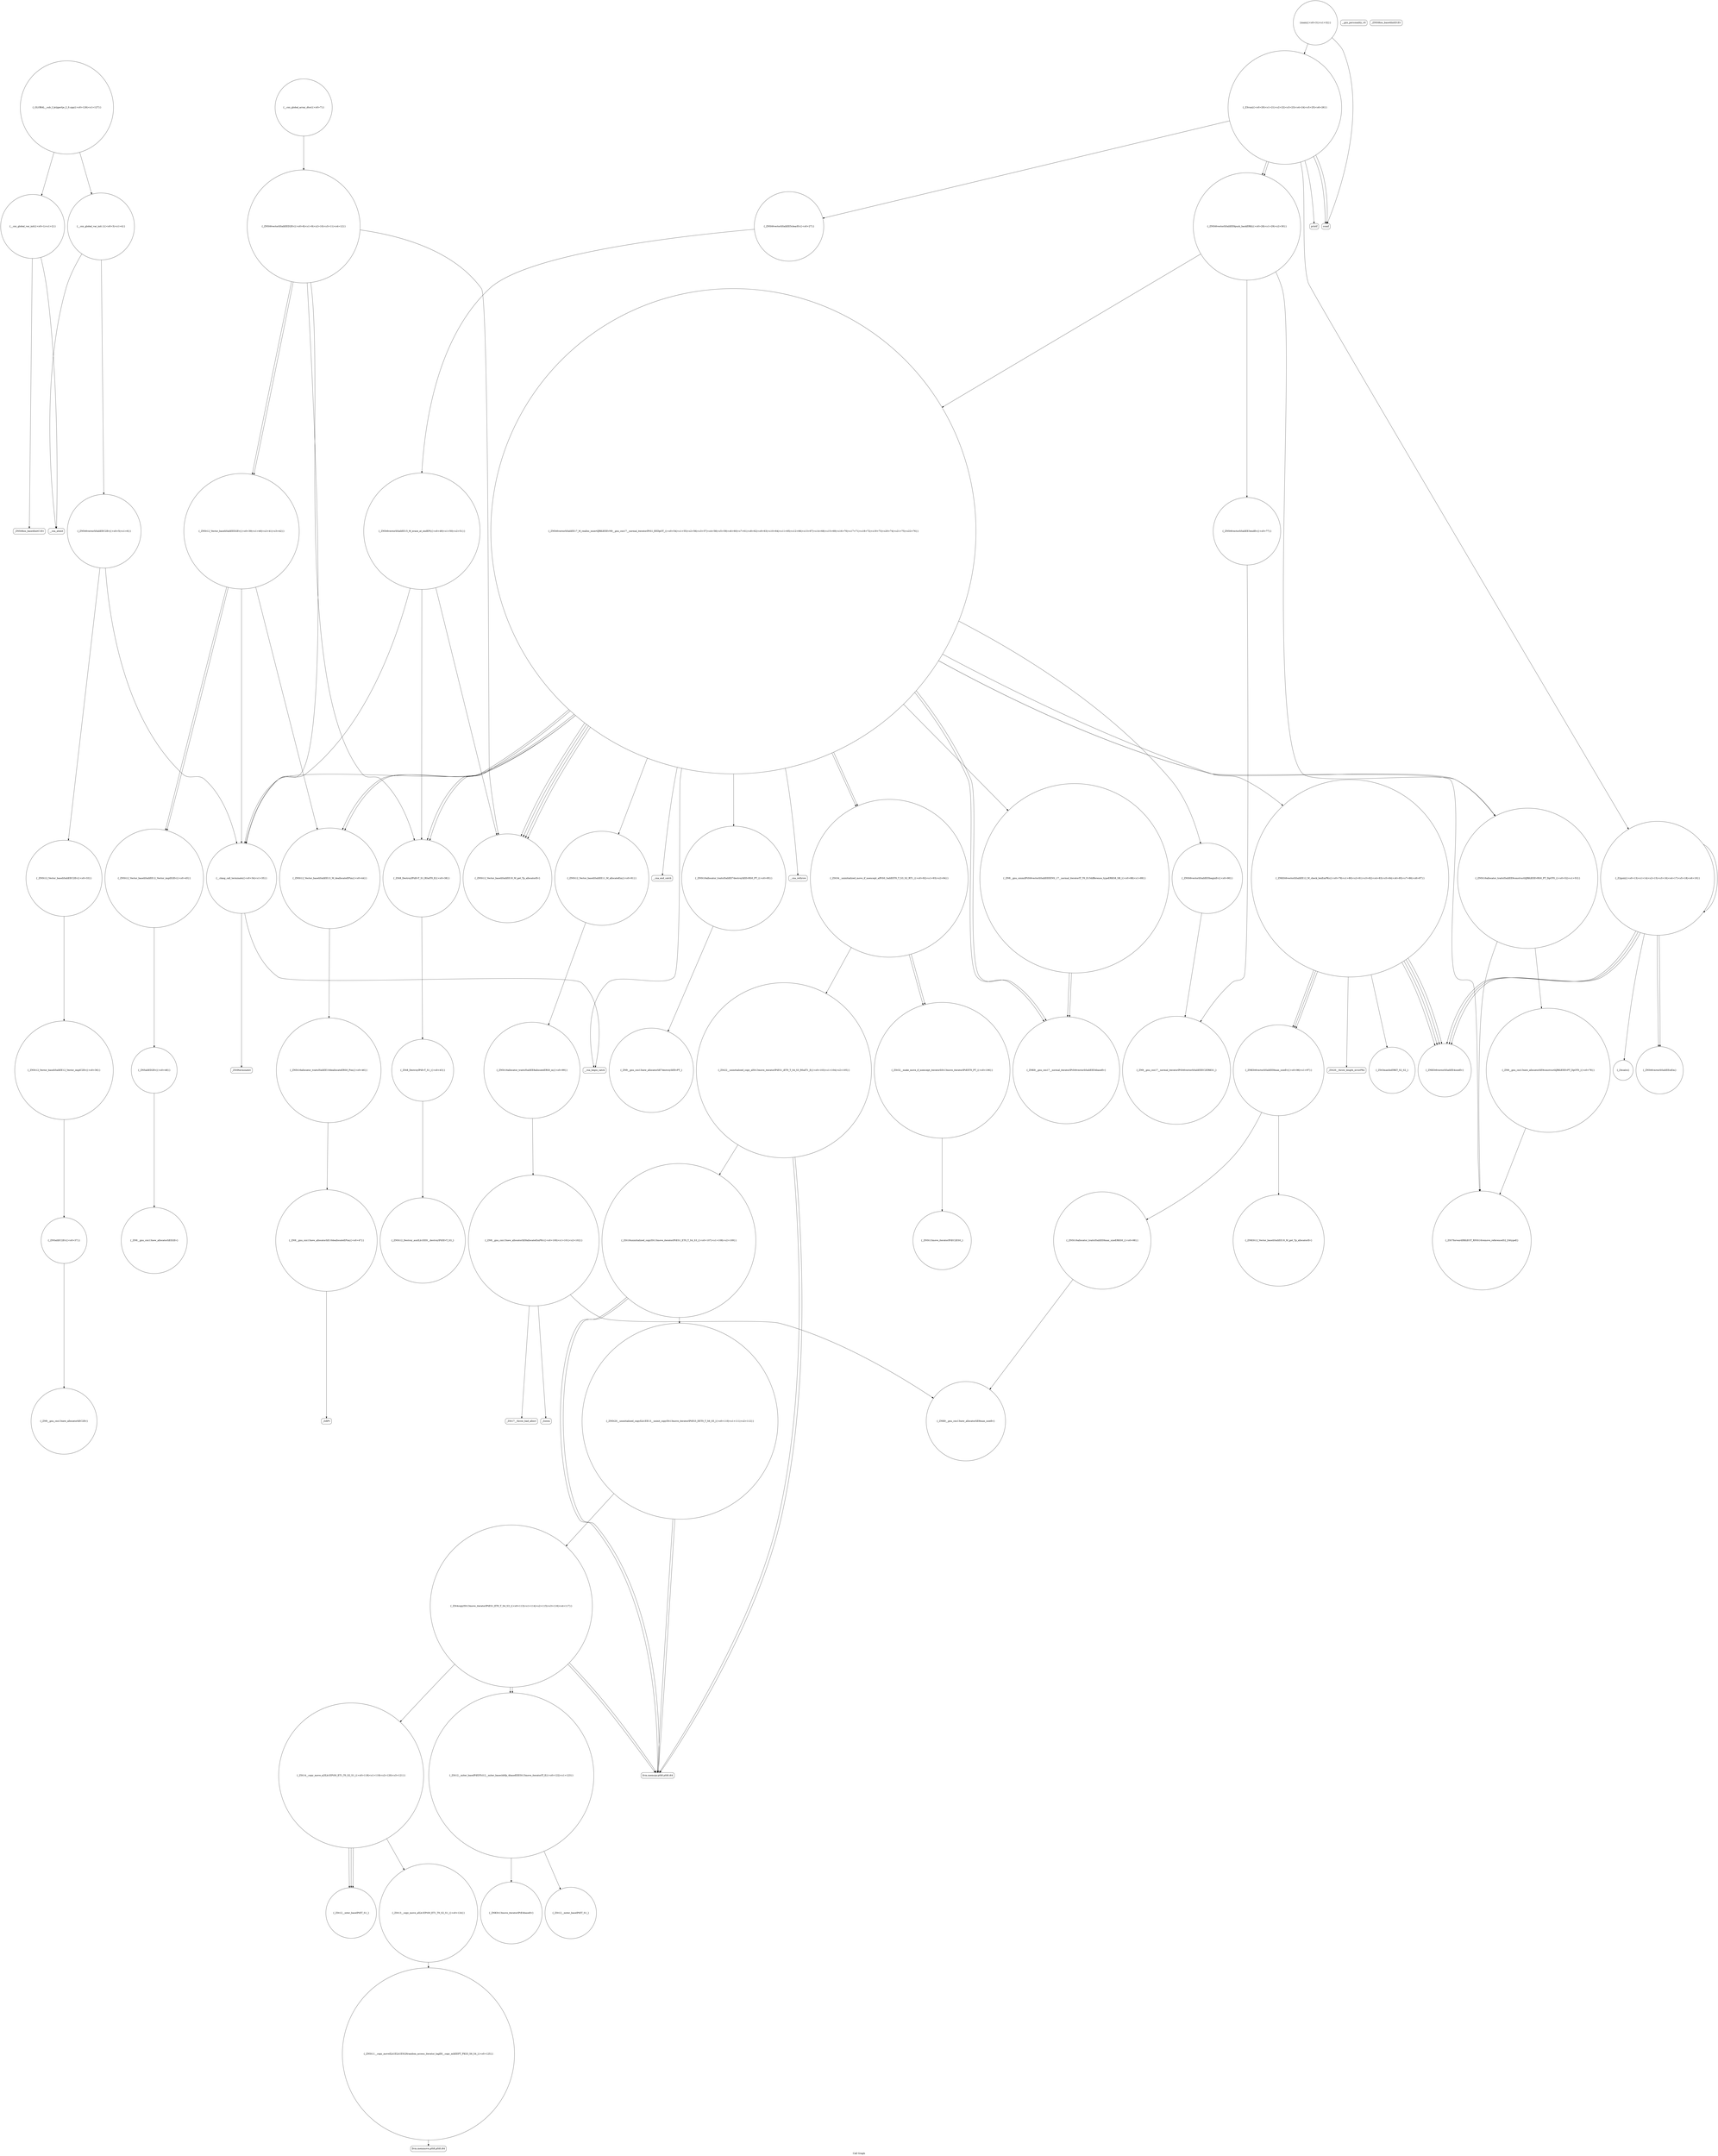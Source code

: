 digraph "Call Graph" {
	label="Call Graph";

	Node0x55f65817cc60 [shape=record,shape=circle,label="{__cxx_global_var_init|{<s0>1|<s1>2}}"];
	Node0x55f65817cc60:s0 -> Node0x55f65817cce0[color=black];
	Node0x55f65817cc60:s1 -> Node0x55f65817cde0[color=black];
	Node0x55f65817e2e0 [shape=record,shape=circle,label="{_ZN9__gnu_cxxmiIPiSt6vectorIiSaIiEEEENS_17__normal_iteratorIT_T0_E15difference_typeERKS8_SB_|{<s0>88|<s1>89}}"];
	Node0x55f65817e2e0:s0 -> Node0x55f65817f500[color=black];
	Node0x55f65817e2e0:s1 -> Node0x55f65817f500[color=black];
	Node0x55f65817cfe0 [shape=record,shape=circle,label="{_ZNSt6vectorIiSaIiEED2Ev|{<s0>8|<s1>9|<s2>10|<s3>11|<s4>12}}"];
	Node0x55f65817cfe0:s0 -> Node0x55f65817d9e0[color=black];
	Node0x55f65817cfe0:s1 -> Node0x55f65817d960[color=black];
	Node0x55f65817cfe0:s2 -> Node0x55f65817da60[color=black];
	Node0x55f65817cfe0:s3 -> Node0x55f65817da60[color=black];
	Node0x55f65817cfe0:s4 -> Node0x55f65817d660[color=black];
	Node0x55f65817f680 [shape=record,shape=Mrecord,label="{__cxa_end_catch}"];
	Node0x55f65817d360 [shape=record,shape=circle,label="{_ZNSt6vectorIiSaIiEE5clearEv|{<s0>27}}"];
	Node0x55f65817d360:s0 -> Node0x55f65817df60[color=black];
	Node0x55f65817fa00 [shape=record,shape=circle,label="{_ZN9__gnu_cxx17__normal_iteratorIPiSt6vectorIiSaIiEEEC2ERKS1_}"];
	Node0x55f65817d6e0 [shape=record,shape=Mrecord,label="{__cxa_begin_catch}"];
	Node0x55f65817fd80 [shape=record,shape=circle,label="{_ZSt18uninitialized_copyISt13move_iteratorIPiES1_ET0_T_S4_S3_|{<s0>107|<s1>108|<s2>109}}"];
	Node0x55f65817fd80:s0 -> Node0x55f65817fe00[color=black];
	Node0x55f65817fd80:s1 -> Node0x55f65817fe00[color=black];
	Node0x55f65817fd80:s2 -> Node0x55f65817fe80[color=black];
	Node0x55f65817da60 [shape=record,shape=circle,label="{_ZNSt12_Vector_baseIiSaIiEED2Ev|{<s0>39|<s1>40|<s2>41|<s3>42}}"];
	Node0x55f65817da60:s0 -> Node0x55f65817dbe0[color=black];
	Node0x55f65817da60:s1 -> Node0x55f65817dc60[color=black];
	Node0x55f65817da60:s2 -> Node0x55f65817dc60[color=black];
	Node0x55f65817da60:s3 -> Node0x55f65817d660[color=black];
	Node0x55f658180100 [shape=record,shape=circle,label="{_ZSt12__niter_baseIPiET_S1_}"];
	Node0x55f65817dde0 [shape=record,shape=Mrecord,label="{_ZdlPv}"];
	Node0x55f658180480 [shape=record,shape=circle,label="{_GLOBAL__sub_I_krijgertje_2_0.cpp|{<s0>126|<s1>127}}"];
	Node0x55f658180480:s0 -> Node0x55f65817cc60[color=black];
	Node0x55f658180480:s1 -> Node0x55f65817ce60[color=black];
	Node0x55f65817e160 [shape=record,shape=circle,label="{_ZN9__gnu_cxx13new_allocatorIiE9constructIiJRKiEEEvPT_DpOT0_|{<s0>78}}"];
	Node0x55f65817e160:s0 -> Node0x55f65817e1e0[color=black];
	Node0x55f65817ce60 [shape=record,shape=circle,label="{__cxx_global_var_init.1|{<s0>3|<s1>4}}"];
	Node0x55f65817ce60:s0 -> Node0x55f65817cee0[color=black];
	Node0x55f65817ce60:s1 -> Node0x55f65817cde0[color=black];
	Node0x55f65817f500 [shape=record,shape=circle,label="{_ZNK9__gnu_cxx17__normal_iteratorIPiSt6vectorIiSaIiEEE4baseEv}"];
	Node0x55f65817d1e0 [shape=record,shape=circle,label="{_ZNSt6vectorIiSaIiEEixEm}"];
	Node0x55f65817f880 [shape=record,shape=circle,label="{_ZNSt16allocator_traitsISaIiEE8max_sizeERKS0_|{<s0>98}}"];
	Node0x55f65817f880:s0 -> Node0x55f65817f980[color=black];
	Node0x55f65817d560 [shape=record,shape=circle,label="{_ZNSt12_Vector_baseIiSaIiEEC2Ev|{<s0>33}}"];
	Node0x55f65817d560:s0 -> Node0x55f65817d7e0[color=black];
	Node0x55f65817fc00 [shape=record,shape=Mrecord,label="{_Znwm}"];
	Node0x55f65817d8e0 [shape=record,shape=circle,label="{_ZN9__gnu_cxx13new_allocatorIiEC2Ev}"];
	Node0x55f65817ff80 [shape=record,shape=circle,label="{_ZSt14__copy_move_a2ILb1EPiS0_ET1_T0_S2_S1_|{<s0>118|<s1>119|<s2>120|<s3>121}}"];
	Node0x55f65817ff80:s0 -> Node0x55f658180100[color=black];
	Node0x55f65817ff80:s1 -> Node0x55f658180100[color=black];
	Node0x55f65817ff80:s2 -> Node0x55f658180100[color=black];
	Node0x55f65817ff80:s3 -> Node0x55f658180080[color=black];
	Node0x55f65817dc60 [shape=record,shape=circle,label="{_ZNSt12_Vector_baseIiSaIiEE12_Vector_implD2Ev|{<s0>45}}"];
	Node0x55f65817dc60:s0 -> Node0x55f65817de60[color=black];
	Node0x55f658180300 [shape=record,shape=circle,label="{_ZNKSt13move_iteratorIPiE4baseEv}"];
	Node0x55f65817dfe0 [shape=record,shape=circle,label="{_ZNSt16allocator_traitsISaIiEE9constructIiJRKiEEEvRS0_PT_DpOT0_|{<s0>52|<s1>53}}"];
	Node0x55f65817dfe0:s0 -> Node0x55f65817e1e0[color=black];
	Node0x55f65817dfe0:s1 -> Node0x55f65817e160[color=black];
	Node0x55f65817cce0 [shape=record,shape=Mrecord,label="{_ZNSt8ios_base4InitC1Ev}"];
	Node0x55f65817e360 [shape=record,shape=circle,label="{_ZNSt6vectorIiSaIiEE5beginEv|{<s0>90}}"];
	Node0x55f65817e360:s0 -> Node0x55f65817fa00[color=black];
	Node0x55f65817d060 [shape=record,shape=circle,label="{_Z4calcii}"];
	Node0x55f65817f700 [shape=record,shape=circle,label="{_ZNKSt6vectorIiSaIiEE8max_sizeEv|{<s0>96|<s1>97}}"];
	Node0x55f65817f700:s0 -> Node0x55f65817f900[color=black];
	Node0x55f65817f700:s1 -> Node0x55f65817f880[color=black];
	Node0x55f65817d3e0 [shape=record,shape=circle,label="{_ZNSt6vectorIiSaIiEE9push_backERKi|{<s0>28|<s1>29|<s2>30}}"];
	Node0x55f65817d3e0:s0 -> Node0x55f65817dfe0[color=black];
	Node0x55f65817d3e0:s1 -> Node0x55f65817e0e0[color=black];
	Node0x55f65817d3e0:s2 -> Node0x55f65817e060[color=black];
	Node0x55f65817fa80 [shape=record,shape=circle,label="{_ZNSt16allocator_traitsISaIiEE8allocateERS0_m|{<s0>99}}"];
	Node0x55f65817fa80:s0 -> Node0x55f65817fb00[color=black];
	Node0x55f65817d760 [shape=record,shape=Mrecord,label="{_ZSt9terminatev}"];
	Node0x55f65817fe00 [shape=record,shape=Mrecord,label="{llvm.memcpy.p0i8.p0i8.i64}"];
	Node0x55f65817dae0 [shape=record,shape=circle,label="{_ZSt8_DestroyIPiEvT_S1_|{<s0>43}}"];
	Node0x55f65817dae0:s0 -> Node0x55f65817db60[color=black];
	Node0x55f658180180 [shape=record,shape=circle,label="{_ZNSt11__copy_moveILb1ELb1ESt26random_access_iterator_tagE8__copy_mIiEEPT_PKS3_S6_S4_|{<s0>125}}"];
	Node0x55f658180180:s0 -> Node0x55f658180200[color=black];
	Node0x55f65817de60 [shape=record,shape=circle,label="{_ZNSaIiED2Ev|{<s0>48}}"];
	Node0x55f65817de60:s0 -> Node0x55f65817dee0[color=black];
	Node0x55f65817e1e0 [shape=record,shape=circle,label="{_ZSt7forwardIRKiEOT_RNSt16remove_referenceIS2_E4typeE}"];
	Node0x55f65817cee0 [shape=record,shape=circle,label="{_ZNSt6vectorIiSaIiEEC2Ev|{<s0>5|<s1>6}}"];
	Node0x55f65817cee0:s0 -> Node0x55f65817d560[color=black];
	Node0x55f65817cee0:s1 -> Node0x55f65817d660[color=black];
	Node0x55f65817f580 [shape=record,shape=circle,label="{_ZNSt16allocator_traitsISaIiEE7destroyIiEEvRS0_PT_|{<s0>95}}"];
	Node0x55f65817f580:s0 -> Node0x55f658180400[color=black];
	Node0x55f65817d260 [shape=record,shape=circle,label="{_Z3runi|{<s0>20|<s1>21|<s2>22|<s3>23|<s4>24|<s5>25|<s6>26}}"];
	Node0x55f65817d260:s0 -> Node0x55f65817d2e0[color=black];
	Node0x55f65817d260:s1 -> Node0x55f65817d360[color=black];
	Node0x55f65817d260:s2 -> Node0x55f65817d2e0[color=black];
	Node0x55f65817d260:s3 -> Node0x55f65817d3e0[color=black];
	Node0x55f65817d260:s4 -> Node0x55f65817d3e0[color=black];
	Node0x55f65817d260:s5 -> Node0x55f65817d0e0[color=black];
	Node0x55f65817d260:s6 -> Node0x55f65817d460[color=black];
	Node0x55f65817f900 [shape=record,shape=circle,label="{_ZNKSt12_Vector_baseIiSaIiEE19_M_get_Tp_allocatorEv}"];
	Node0x55f65817d5e0 [shape=record,shape=Mrecord,label="{__gxx_personality_v0}"];
	Node0x55f65817fc80 [shape=record,shape=circle,label="{_ZSt22__uninitialized_copy_aISt13move_iteratorIPiES1_iET0_T_S4_S3_RSaIT1_E|{<s0>103|<s1>104|<s2>105}}"];
	Node0x55f65817fc80:s0 -> Node0x55f65817fe00[color=black];
	Node0x55f65817fc80:s1 -> Node0x55f65817fe00[color=black];
	Node0x55f65817fc80:s2 -> Node0x55f65817fd80[color=black];
	Node0x55f65817d960 [shape=record,shape=circle,label="{_ZSt8_DestroyIPiiEvT_S1_RSaIT0_E|{<s0>38}}"];
	Node0x55f65817d960:s0 -> Node0x55f65817dae0[color=black];
	Node0x55f658180000 [shape=record,shape=circle,label="{_ZSt12__miter_baseIPiEDTcl12__miter_basecldtfp_4baseEEESt13move_iteratorIT_E|{<s0>122|<s1>123}}"];
	Node0x55f658180000:s0 -> Node0x55f658180300[color=black];
	Node0x55f658180000:s1 -> Node0x55f658180280[color=black];
	Node0x55f65817dce0 [shape=record,shape=circle,label="{_ZNSt16allocator_traitsISaIiEE10deallocateERS0_Pim|{<s0>46}}"];
	Node0x55f65817dce0:s0 -> Node0x55f65817dd60[color=black];
	Node0x55f658180380 [shape=record,shape=circle,label="{_ZNSt13move_iteratorIPiEC2ES0_}"];
	Node0x55f65817e060 [shape=record,shape=circle,label="{_ZNSt6vectorIiSaIiEE17_M_realloc_insertIJRKiEEEvN9__gnu_cxx17__normal_iteratorIPiS1_EEDpOT_|{<s0>54|<s1>55|<s2>56|<s3>57|<s4>58|<s5>59|<s6>60|<s7>61|<s8>62|<s9>63|<s10>64|<s11>65|<s12>66|<s13>67|<s14>68|<s15>69|<s16>70|<s17>71|<s18>72|<s19>73|<s20>74|<s21>75|<s22>76}}"];
	Node0x55f65817e060:s0 -> Node0x55f65817e260[color=black];
	Node0x55f65817e060:s1 -> Node0x55f65817e360[color=black];
	Node0x55f65817e060:s2 -> Node0x55f65817e2e0[color=black];
	Node0x55f65817e060:s3 -> Node0x55f65817e3e0[color=black];
	Node0x55f65817e060:s4 -> Node0x55f65817e1e0[color=black];
	Node0x55f65817e060:s5 -> Node0x55f65817dfe0[color=black];
	Node0x55f65817e060:s6 -> Node0x55f65817f500[color=black];
	Node0x55f65817e060:s7 -> Node0x55f65817d9e0[color=black];
	Node0x55f65817e060:s8 -> Node0x55f65817f480[color=black];
	Node0x55f65817e060:s9 -> Node0x55f65817f500[color=black];
	Node0x55f65817e060:s10 -> Node0x55f65817d9e0[color=black];
	Node0x55f65817e060:s11 -> Node0x55f65817f480[color=black];
	Node0x55f65817e060:s12 -> Node0x55f65817d6e0[color=black];
	Node0x55f65817e060:s13 -> Node0x55f65817f580[color=black];
	Node0x55f65817e060:s14 -> Node0x55f65817f680[color=black];
	Node0x55f65817e060:s15 -> Node0x55f65817d9e0[color=black];
	Node0x55f65817e060:s16 -> Node0x55f65817d960[color=black];
	Node0x55f65817e060:s17 -> Node0x55f65817dbe0[color=black];
	Node0x55f65817e060:s18 -> Node0x55f65817f600[color=black];
	Node0x55f65817e060:s19 -> Node0x55f65817d9e0[color=black];
	Node0x55f65817e060:s20 -> Node0x55f65817d960[color=black];
	Node0x55f65817e060:s21 -> Node0x55f65817dbe0[color=black];
	Node0x55f65817e060:s22 -> Node0x55f65817d660[color=black];
	Node0x55f65817cd60 [shape=record,shape=Mrecord,label="{_ZNSt8ios_base4InitD1Ev}"];
	Node0x55f65817e3e0 [shape=record,shape=circle,label="{_ZNSt12_Vector_baseIiSaIiEE11_M_allocateEm|{<s0>91}}"];
	Node0x55f65817e3e0:s0 -> Node0x55f65817fa80[color=black];
	Node0x55f65817d0e0 [shape=record,shape=circle,label="{_Z2goiii|{<s0>13|<s1>14|<s2>15|<s3>16|<s4>17|<s5>18|<s6>19}}"];
	Node0x55f65817d0e0:s0 -> Node0x55f65817d160[color=black];
	Node0x55f65817d0e0:s1 -> Node0x55f65817d060[color=black];
	Node0x55f65817d0e0:s2 -> Node0x55f65817d160[color=black];
	Node0x55f65817d0e0:s3 -> Node0x55f65817d1e0[color=black];
	Node0x55f65817d0e0:s4 -> Node0x55f65817d1e0[color=black];
	Node0x55f65817d0e0:s5 -> Node0x55f65817d160[color=black];
	Node0x55f65817d0e0:s6 -> Node0x55f65817d0e0[color=black];
	Node0x55f65817f780 [shape=record,shape=Mrecord,label="{_ZSt20__throw_length_errorPKc}"];
	Node0x55f65817d460 [shape=record,shape=Mrecord,label="{printf}"];
	Node0x55f65817fb00 [shape=record,shape=circle,label="{_ZN9__gnu_cxx13new_allocatorIiE8allocateEmPKv|{<s0>100|<s1>101|<s2>102}}"];
	Node0x55f65817fb00:s0 -> Node0x55f65817f980[color=black];
	Node0x55f65817fb00:s1 -> Node0x55f65817fb80[color=black];
	Node0x55f65817fb00:s2 -> Node0x55f65817fc00[color=black];
	Node0x55f65817d7e0 [shape=record,shape=circle,label="{_ZNSt12_Vector_baseIiSaIiEE12_Vector_implC2Ev|{<s0>36}}"];
	Node0x55f65817d7e0:s0 -> Node0x55f65817d860[color=black];
	Node0x55f65817fe80 [shape=record,shape=circle,label="{_ZNSt20__uninitialized_copyILb1EE13__uninit_copyISt13move_iteratorIPiES3_EET0_T_S6_S5_|{<s0>110|<s1>111|<s2>112}}"];
	Node0x55f65817fe80:s0 -> Node0x55f65817fe00[color=black];
	Node0x55f65817fe80:s1 -> Node0x55f65817fe00[color=black];
	Node0x55f65817fe80:s2 -> Node0x55f65817ff00[color=black];
	Node0x55f65817db60 [shape=record,shape=circle,label="{_ZNSt12_Destroy_auxILb1EE9__destroyIPiEEvT_S3_}"];
	Node0x55f658180200 [shape=record,shape=Mrecord,label="{llvm.memmove.p0i8.p0i8.i64}"];
	Node0x55f65817dee0 [shape=record,shape=circle,label="{_ZN9__gnu_cxx13new_allocatorIiED2Ev}"];
	Node0x55f65817e260 [shape=record,shape=circle,label="{_ZNKSt6vectorIiSaIiEE12_M_check_lenEmPKc|{<s0>79|<s1>80|<s2>81|<s3>82|<s4>83|<s5>84|<s6>85|<s7>86|<s8>87}}"];
	Node0x55f65817e260:s0 -> Node0x55f65817f700[color=black];
	Node0x55f65817e260:s1 -> Node0x55f65817d160[color=black];
	Node0x55f65817e260:s2 -> Node0x55f65817f780[color=black];
	Node0x55f65817e260:s3 -> Node0x55f65817d160[color=black];
	Node0x55f65817e260:s4 -> Node0x55f65817d160[color=black];
	Node0x55f65817e260:s5 -> Node0x55f65817f800[color=black];
	Node0x55f65817e260:s6 -> Node0x55f65817d160[color=black];
	Node0x55f65817e260:s7 -> Node0x55f65817f700[color=black];
	Node0x55f65817e260:s8 -> Node0x55f65817f700[color=black];
	Node0x55f65817cf60 [shape=record,shape=circle,label="{__cxx_global_array_dtor|{<s0>7}}"];
	Node0x55f65817cf60:s0 -> Node0x55f65817cfe0[color=black];
	Node0x55f65817f600 [shape=record,shape=Mrecord,label="{__cxa_rethrow}"];
	Node0x55f65817d2e0 [shape=record,shape=Mrecord,label="{scanf}"];
	Node0x55f65817f980 [shape=record,shape=circle,label="{_ZNK9__gnu_cxx13new_allocatorIiE8max_sizeEv}"];
	Node0x55f65817d660 [shape=record,shape=circle,label="{__clang_call_terminate|{<s0>34|<s1>35}}"];
	Node0x55f65817d660:s0 -> Node0x55f65817d6e0[color=black];
	Node0x55f65817d660:s1 -> Node0x55f65817d760[color=black];
	Node0x55f65817fd00 [shape=record,shape=circle,label="{_ZSt32__make_move_if_noexcept_iteratorIiSt13move_iteratorIPiEET0_PT_|{<s0>106}}"];
	Node0x55f65817fd00:s0 -> Node0x55f658180380[color=black];
	Node0x55f65817d9e0 [shape=record,shape=circle,label="{_ZNSt12_Vector_baseIiSaIiEE19_M_get_Tp_allocatorEv}"];
	Node0x55f658180080 [shape=record,shape=circle,label="{_ZSt13__copy_move_aILb1EPiS0_ET1_T0_S2_S1_|{<s0>124}}"];
	Node0x55f658180080:s0 -> Node0x55f658180180[color=black];
	Node0x55f65817dd60 [shape=record,shape=circle,label="{_ZN9__gnu_cxx13new_allocatorIiE10deallocateEPim|{<s0>47}}"];
	Node0x55f65817dd60:s0 -> Node0x55f65817dde0[color=black];
	Node0x55f658180400 [shape=record,shape=circle,label="{_ZN9__gnu_cxx13new_allocatorIiE7destroyIiEEvPT_}"];
	Node0x55f65817e0e0 [shape=record,shape=circle,label="{_ZNSt6vectorIiSaIiEE3endEv|{<s0>77}}"];
	Node0x55f65817e0e0:s0 -> Node0x55f65817fa00[color=black];
	Node0x55f65817cde0 [shape=record,shape=Mrecord,label="{__cxa_atexit}"];
	Node0x55f65817f480 [shape=record,shape=circle,label="{_ZSt34__uninitialized_move_if_noexcept_aIPiS0_SaIiEET0_T_S3_S2_RT1_|{<s0>92|<s1>93|<s2>94}}"];
	Node0x55f65817f480:s0 -> Node0x55f65817fd00[color=black];
	Node0x55f65817f480:s1 -> Node0x55f65817fd00[color=black];
	Node0x55f65817f480:s2 -> Node0x55f65817fc80[color=black];
	Node0x55f65817d160 [shape=record,shape=circle,label="{_ZNKSt6vectorIiSaIiEE4sizeEv}"];
	Node0x55f65817f800 [shape=record,shape=circle,label="{_ZSt3maxImERKT_S2_S2_}"];
	Node0x55f65817d4e0 [shape=record,shape=circle,label="{main|{<s0>31|<s1>32}}"];
	Node0x55f65817d4e0:s0 -> Node0x55f65817d2e0[color=black];
	Node0x55f65817d4e0:s1 -> Node0x55f65817d260[color=black];
	Node0x55f65817fb80 [shape=record,shape=Mrecord,label="{_ZSt17__throw_bad_allocv}"];
	Node0x55f65817d860 [shape=record,shape=circle,label="{_ZNSaIiEC2Ev|{<s0>37}}"];
	Node0x55f65817d860:s0 -> Node0x55f65817d8e0[color=black];
	Node0x55f65817ff00 [shape=record,shape=circle,label="{_ZSt4copyISt13move_iteratorIPiES1_ET0_T_S4_S3_|{<s0>113|<s1>114|<s2>115|<s3>116|<s4>117}}"];
	Node0x55f65817ff00:s0 -> Node0x55f65817fe00[color=black];
	Node0x55f65817ff00:s1 -> Node0x55f658180000[color=black];
	Node0x55f65817ff00:s2 -> Node0x55f65817fe00[color=black];
	Node0x55f65817ff00:s3 -> Node0x55f658180000[color=black];
	Node0x55f65817ff00:s4 -> Node0x55f65817ff80[color=black];
	Node0x55f65817dbe0 [shape=record,shape=circle,label="{_ZNSt12_Vector_baseIiSaIiEE13_M_deallocateEPim|{<s0>44}}"];
	Node0x55f65817dbe0:s0 -> Node0x55f65817dce0[color=black];
	Node0x55f658180280 [shape=record,shape=circle,label="{_ZSt12__miter_baseIPiET_S1_}"];
	Node0x55f65817df60 [shape=record,shape=circle,label="{_ZNSt6vectorIiSaIiEE15_M_erase_at_endEPi|{<s0>49|<s1>50|<s2>51}}"];
	Node0x55f65817df60:s0 -> Node0x55f65817d9e0[color=black];
	Node0x55f65817df60:s1 -> Node0x55f65817d960[color=black];
	Node0x55f65817df60:s2 -> Node0x55f65817d660[color=black];
}
